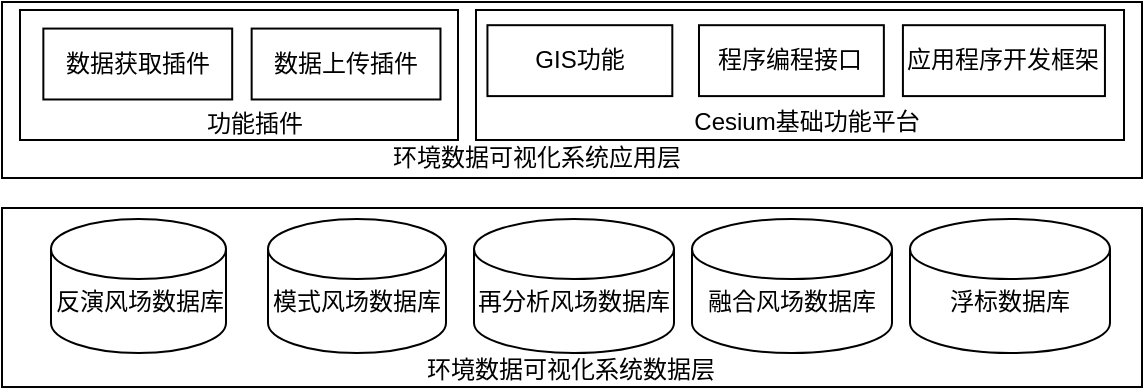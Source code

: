 <mxfile version="13.6.5" type="github">
  <diagram id="Kg9v2PKGdZfVGiz0Gp11" name="第 1 页">
    <mxGraphModel dx="890" dy="819" grid="0" gridSize="10" guides="1" tooltips="1" connect="1" arrows="1" fold="1" page="1" pageScale="1" pageWidth="827" pageHeight="1169" math="0" shadow="0">
      <root>
        <mxCell id="0" />
        <mxCell id="1" parent="0" />
        <mxCell id="a1iLULeqpFFVg6pSqvtH-14" value="" style="group" vertex="1" connectable="0" parent="1">
          <mxGeometry x="159" y="500" width="569" height="90.499" as="geometry" />
        </mxCell>
        <mxCell id="a1iLULeqpFFVg6pSqvtH-40" value="" style="group" vertex="1" connectable="0" parent="a1iLULeqpFFVg6pSqvtH-14">
          <mxGeometry width="570" height="90" as="geometry" />
        </mxCell>
        <mxCell id="a1iLULeqpFFVg6pSqvtH-6" value="" style="rounded=0;whiteSpace=wrap;html=1;" vertex="1" parent="a1iLULeqpFFVg6pSqvtH-40">
          <mxGeometry width="570" height="89.504" as="geometry" />
        </mxCell>
        <mxCell id="a1iLULeqpFFVg6pSqvtH-39" value="环境数据可视化系统数据层" style="text;html=1;align=center;verticalAlign=middle;resizable=0;points=[];autosize=1;" vertex="1" parent="a1iLULeqpFFVg6pSqvtH-40">
          <mxGeometry x="207.364" y="72.099" width="154" height="18" as="geometry" />
        </mxCell>
        <mxCell id="a1iLULeqpFFVg6pSqvtH-13" value="" style="group" vertex="1" connectable="0" parent="1">
          <mxGeometry x="183.5" y="505.5" width="529.5" height="67" as="geometry" />
        </mxCell>
        <mxCell id="a1iLULeqpFFVg6pSqvtH-7" value="&lt;br&gt;反演风场数据库" style="shape=cylinder2;whiteSpace=wrap;html=1;boundedLbl=1;backgroundOutline=1;size=15;" vertex="1" parent="a1iLULeqpFFVg6pSqvtH-13">
          <mxGeometry width="87.5" height="67" as="geometry" />
        </mxCell>
        <mxCell id="a1iLULeqpFFVg6pSqvtH-8" value="&lt;br&gt;模式风场数据库" style="shape=cylinder2;whiteSpace=wrap;html=1;boundedLbl=1;backgroundOutline=1;size=15;" vertex="1" parent="a1iLULeqpFFVg6pSqvtH-13">
          <mxGeometry x="108.5" width="89" height="67" as="geometry" />
        </mxCell>
        <mxCell id="a1iLULeqpFFVg6pSqvtH-9" value="&lt;br&gt;再分析风场数据库" style="shape=cylinder2;whiteSpace=wrap;html=1;boundedLbl=1;backgroundOutline=1;size=15;" vertex="1" parent="a1iLULeqpFFVg6pSqvtH-13">
          <mxGeometry x="211.5" width="100" height="67" as="geometry" />
        </mxCell>
        <mxCell id="a1iLULeqpFFVg6pSqvtH-11" value="&lt;br&gt;融合风场数据库" style="shape=cylinder2;whiteSpace=wrap;html=1;boundedLbl=1;backgroundOutline=1;size=15;" vertex="1" parent="a1iLULeqpFFVg6pSqvtH-13">
          <mxGeometry x="320.5" width="100" height="67" as="geometry" />
        </mxCell>
        <mxCell id="a1iLULeqpFFVg6pSqvtH-12" value="&lt;br&gt;浮标数据库" style="shape=cylinder2;whiteSpace=wrap;html=1;boundedLbl=1;backgroundOutline=1;size=15;" vertex="1" parent="a1iLULeqpFFVg6pSqvtH-13">
          <mxGeometry x="429.5" width="100" height="67" as="geometry" />
        </mxCell>
        <mxCell id="a1iLULeqpFFVg6pSqvtH-51" value="" style="group" vertex="1" connectable="0" parent="1">
          <mxGeometry x="159" y="397" width="570" height="88" as="geometry" />
        </mxCell>
        <mxCell id="a1iLULeqpFFVg6pSqvtH-1" value="" style="rounded=0;whiteSpace=wrap;html=1;" vertex="1" parent="a1iLULeqpFFVg6pSqvtH-51">
          <mxGeometry width="570" height="88" as="geometry" />
        </mxCell>
        <mxCell id="a1iLULeqpFFVg6pSqvtH-23" value="" style="group" vertex="1" connectable="0" parent="a1iLULeqpFFVg6pSqvtH-51">
          <mxGeometry x="237" y="4" width="324" height="65" as="geometry" />
        </mxCell>
        <mxCell id="a1iLULeqpFFVg6pSqvtH-15" value="" style="rounded=0;whiteSpace=wrap;html=1;" vertex="1" parent="a1iLULeqpFFVg6pSqvtH-23">
          <mxGeometry width="324" height="65" as="geometry" />
        </mxCell>
        <mxCell id="a1iLULeqpFFVg6pSqvtH-21" value="" style="group" vertex="1" connectable="0" parent="a1iLULeqpFFVg6pSqvtH-23">
          <mxGeometry x="5.718" y="7.597" width="308.753" height="35.455" as="geometry" />
        </mxCell>
        <mxCell id="a1iLULeqpFFVg6pSqvtH-16" value="GIS功能" style="rounded=0;whiteSpace=wrap;html=1;" vertex="1" parent="a1iLULeqpFFVg6pSqvtH-21">
          <mxGeometry width="92.435" height="35.455" as="geometry" />
        </mxCell>
        <mxCell id="a1iLULeqpFFVg6pSqvtH-19" value="应用程序开发框架" style="rounded=0;whiteSpace=wrap;html=1;" vertex="1" parent="a1iLULeqpFFVg6pSqvtH-21">
          <mxGeometry x="207.741" width="101.012" height="35.455" as="geometry" />
        </mxCell>
        <mxCell id="a1iLULeqpFFVg6pSqvtH-20" value="程序编程接口" style="rounded=0;whiteSpace=wrap;html=1;" vertex="1" parent="a1iLULeqpFFVg6pSqvtH-21">
          <mxGeometry x="105.776" width="92.435" height="35.455" as="geometry" />
        </mxCell>
        <mxCell id="a1iLULeqpFFVg6pSqvtH-22" value="Cesium基础功能平台" style="text;html=1;align=center;verticalAlign=middle;resizable=0;points=[];autosize=1;" vertex="1" parent="a1iLULeqpFFVg6pSqvtH-23">
          <mxGeometry x="103.394" y="47.273" width="123" height="18" as="geometry" />
        </mxCell>
        <mxCell id="a1iLULeqpFFVg6pSqvtH-41" value="" style="group" vertex="1" connectable="0" parent="a1iLULeqpFFVg6pSqvtH-51">
          <mxGeometry x="9" y="4" width="219" height="65" as="geometry" />
        </mxCell>
        <mxCell id="a1iLULeqpFFVg6pSqvtH-34" value="" style="rounded=0;whiteSpace=wrap;html=1;" vertex="1" parent="a1iLULeqpFFVg6pSqvtH-41">
          <mxGeometry width="219" height="65" as="geometry" />
        </mxCell>
        <mxCell id="a1iLULeqpFFVg6pSqvtH-36" value="数据获取插件" style="rounded=0;whiteSpace=wrap;html=1;" vertex="1" parent="a1iLULeqpFFVg6pSqvtH-41">
          <mxGeometry x="11.68" y="9.287" width="94.413" height="35.455" as="geometry" />
        </mxCell>
        <mxCell id="a1iLULeqpFFVg6pSqvtH-37" value="数据上传插件" style="rounded=0;whiteSpace=wrap;html=1;" vertex="1" parent="a1iLULeqpFFVg6pSqvtH-41">
          <mxGeometry x="115.827" y="9.287" width="94.413" height="35.455" as="geometry" />
        </mxCell>
        <mxCell id="a1iLULeqpFFVg6pSqvtH-38" value="功能插件" style="text;html=1;align=center;verticalAlign=middle;resizable=0;points=[];autosize=1;" vertex="1" parent="a1iLULeqpFFVg6pSqvtH-41">
          <mxGeometry x="87.6" y="48.285" width="58" height="18" as="geometry" />
        </mxCell>
        <mxCell id="a1iLULeqpFFVg6pSqvtH-50" value="环境数据可视化系统应用层" style="text;html=1;align=center;verticalAlign=middle;resizable=0;points=[];autosize=1;" vertex="1" parent="a1iLULeqpFFVg6pSqvtH-51">
          <mxGeometry x="190.254" y="68.999" width="154" height="18" as="geometry" />
        </mxCell>
      </root>
    </mxGraphModel>
  </diagram>
</mxfile>
